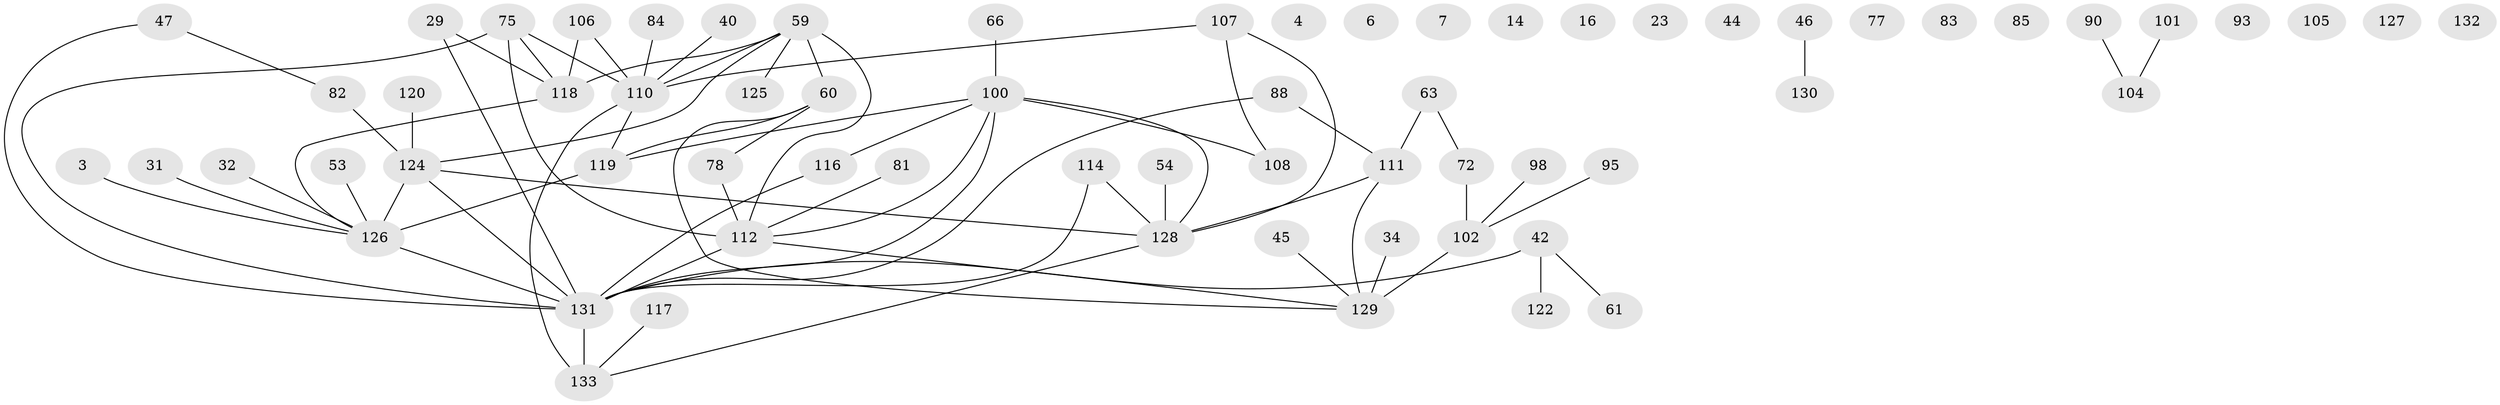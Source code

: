 // original degree distribution, {4: 0.20300751879699247, 2: 0.24812030075187969, 1: 0.21804511278195488, 0: 0.09022556390977443, 3: 0.17293233082706766, 5: 0.03759398496240601, 7: 0.007518796992481203, 6: 0.022556390977443608}
// Generated by graph-tools (version 1.1) at 2025/43/03/04/25 21:43:01]
// undirected, 66 vertices, 74 edges
graph export_dot {
graph [start="1"]
  node [color=gray90,style=filled];
  3;
  4;
  6;
  7;
  14;
  16;
  23;
  29;
  31;
  32;
  34;
  40;
  42;
  44;
  45;
  46;
  47;
  53;
  54;
  59 [super="+33"];
  60;
  61;
  63;
  66;
  72;
  75 [super="+49+71"];
  77;
  78;
  81;
  82 [super="+65"];
  83;
  84;
  85 [super="+11"];
  88;
  90;
  93;
  95;
  98 [super="+15"];
  100 [super="+37+58+68"];
  101;
  102 [super="+51"];
  104 [super="+48"];
  105;
  106 [super="+96"];
  107;
  108 [super="+69"];
  110 [super="+99"];
  111;
  112 [super="+94"];
  114;
  116 [super="+109+73"];
  117;
  118 [super="+76+62"];
  119 [super="+56+92+64"];
  120;
  122 [super="+113"];
  124 [super="+86+89+115"];
  125;
  126 [super="+9+123"];
  127;
  128 [super="+8+80"];
  129 [super="+103+26"];
  130;
  131 [super="+70+91+67+79+87"];
  132 [super="+43"];
  133 [super="+97"];
  3 -- 126;
  29 -- 118;
  29 -- 131;
  31 -- 126;
  32 -- 126;
  34 -- 129;
  40 -- 110;
  42 -- 61;
  42 -- 122 [weight=2];
  42 -- 131;
  45 -- 129;
  46 -- 130;
  47 -- 82;
  47 -- 131;
  53 -- 126;
  54 -- 128;
  59 -- 60;
  59 -- 112;
  59 -- 124;
  59 -- 118;
  59 -- 125;
  59 -- 110;
  60 -- 78;
  60 -- 129;
  60 -- 119;
  63 -- 72;
  63 -- 111;
  66 -- 100;
  72 -- 102;
  75 -- 110;
  75 -- 112 [weight=2];
  75 -- 118 [weight=2];
  75 -- 131;
  78 -- 112;
  81 -- 112;
  82 -- 124 [weight=3];
  84 -- 110;
  88 -- 111;
  88 -- 131;
  90 -- 104;
  95 -- 102;
  98 -- 102;
  100 -- 112;
  100 -- 128 [weight=2];
  100 -- 108 [weight=3];
  100 -- 119 [weight=2];
  100 -- 116 [weight=2];
  100 -- 131;
  101 -- 104;
  102 -- 129 [weight=3];
  106 -- 110;
  106 -- 118;
  107 -- 110;
  107 -- 108;
  107 -- 128;
  110 -- 133 [weight=2];
  110 -- 119;
  111 -- 128;
  111 -- 129;
  112 -- 131;
  112 -- 129;
  114 -- 128;
  114 -- 131;
  116 -- 131;
  117 -- 133;
  118 -- 126 [weight=2];
  119 -- 126 [weight=3];
  120 -- 124;
  124 -- 128;
  124 -- 131 [weight=2];
  124 -- 126;
  126 -- 131 [weight=2];
  128 -- 133 [weight=2];
  131 -- 133 [weight=2];
}
